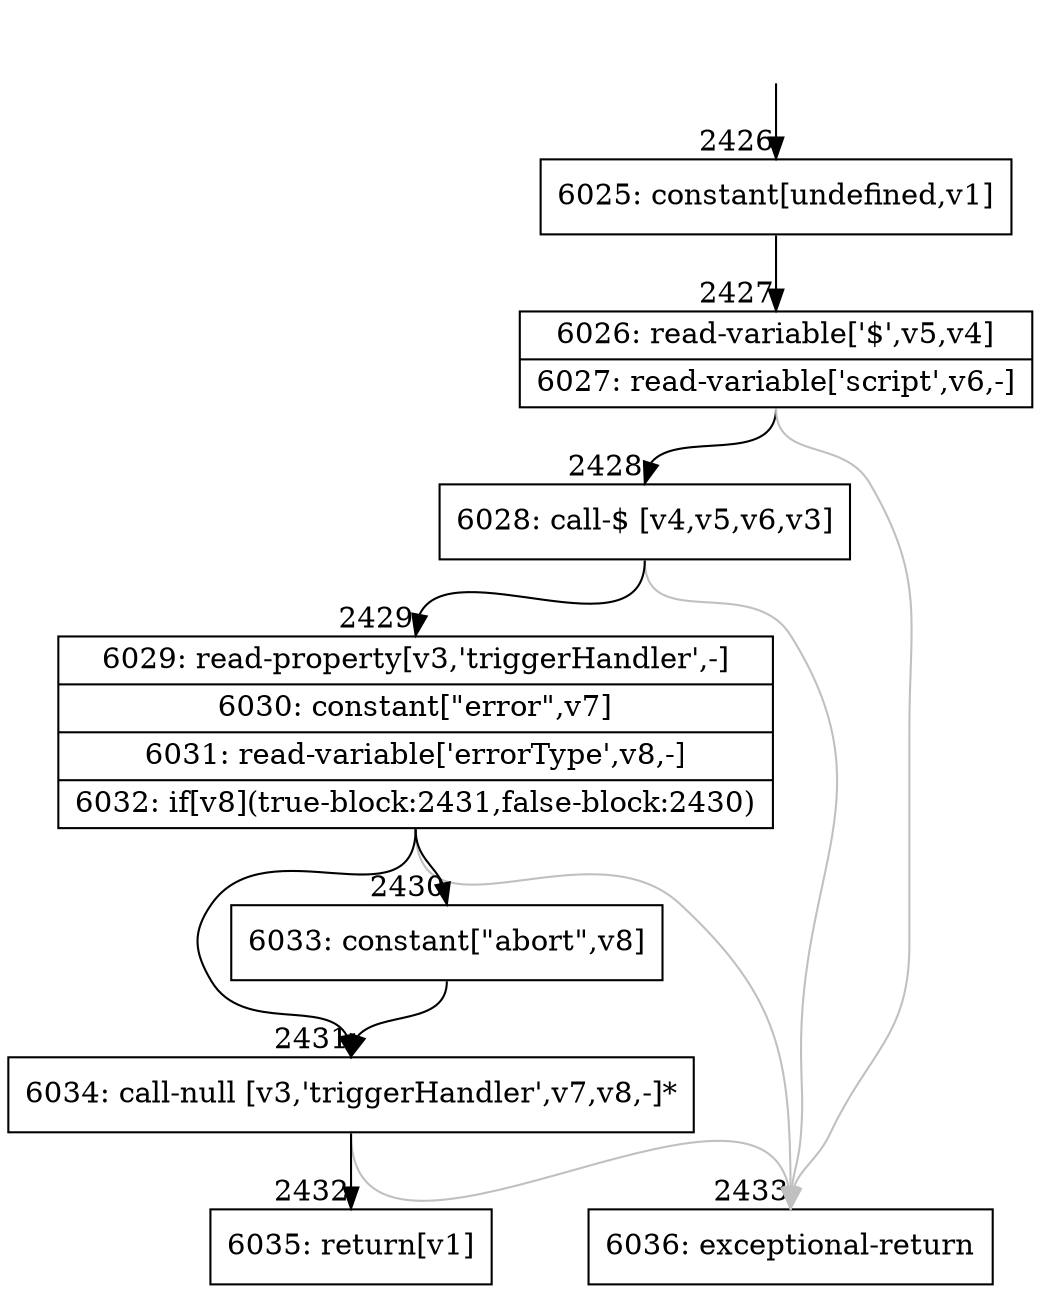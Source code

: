 digraph {
rankdir="TD"
BB_entry222[shape=none,label=""];
BB_entry222 -> BB2426 [tailport=s, headport=n, headlabel="    2426"]
BB2426 [shape=record label="{6025: constant[undefined,v1]}" ] 
BB2426 -> BB2427 [tailport=s, headport=n, headlabel="      2427"]
BB2427 [shape=record label="{6026: read-variable['$',v5,v4]|6027: read-variable['script',v6,-]}" ] 
BB2427 -> BB2428 [tailport=s, headport=n, headlabel="      2428"]
BB2427 -> BB2433 [tailport=s, headport=n, color=gray, headlabel="      2433"]
BB2428 [shape=record label="{6028: call-$ [v4,v5,v6,v3]}" ] 
BB2428 -> BB2429 [tailport=s, headport=n, headlabel="      2429"]
BB2428 -> BB2433 [tailport=s, headport=n, color=gray]
BB2429 [shape=record label="{6029: read-property[v3,'triggerHandler',-]|6030: constant[\"error\",v7]|6031: read-variable['errorType',v8,-]|6032: if[v8](true-block:2431,false-block:2430)}" ] 
BB2429 -> BB2431 [tailport=s, headport=n, headlabel="      2431"]
BB2429 -> BB2430 [tailport=s, headport=n, headlabel="      2430"]
BB2429 -> BB2433 [tailport=s, headport=n, color=gray]
BB2430 [shape=record label="{6033: constant[\"abort\",v8]}" ] 
BB2430 -> BB2431 [tailport=s, headport=n]
BB2431 [shape=record label="{6034: call-null [v3,'triggerHandler',v7,v8,-]*}" ] 
BB2431 -> BB2432 [tailport=s, headport=n, headlabel="      2432"]
BB2431 -> BB2433 [tailport=s, headport=n, color=gray]
BB2432 [shape=record label="{6035: return[v1]}" ] 
BB2433 [shape=record label="{6036: exceptional-return}" ] 
//#$~ 1239
}
